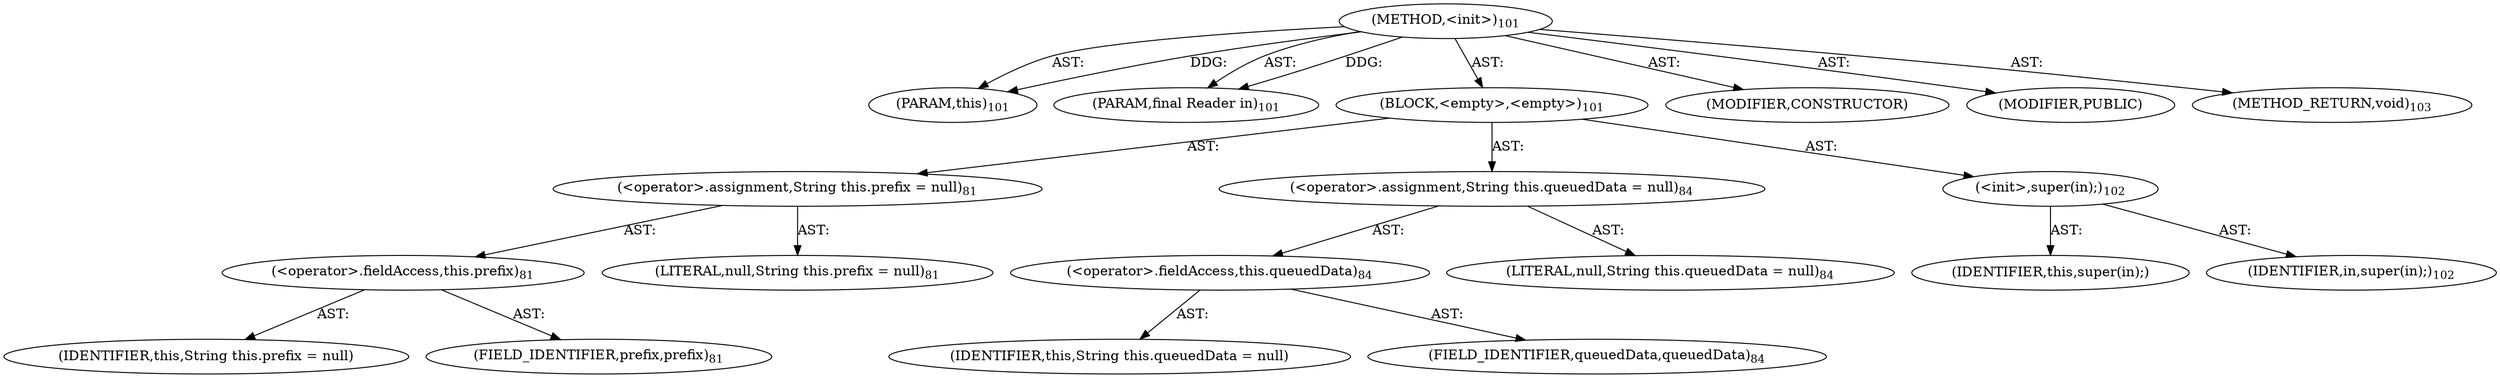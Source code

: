 digraph "&lt;init&gt;" {  
"111669149697" [label = <(METHOD,&lt;init&gt;)<SUB>101</SUB>> ]
"115964116997" [label = <(PARAM,this)<SUB>101</SUB>> ]
"115964116998" [label = <(PARAM,final Reader in)<SUB>101</SUB>> ]
"25769803777" [label = <(BLOCK,&lt;empty&gt;,&lt;empty&gt;)<SUB>101</SUB>> ]
"30064771078" [label = <(&lt;operator&gt;.assignment,String this.prefix = null)<SUB>81</SUB>> ]
"30064771079" [label = <(&lt;operator&gt;.fieldAccess,this.prefix)<SUB>81</SUB>> ]
"68719476749" [label = <(IDENTIFIER,this,String this.prefix = null)> ]
"55834574850" [label = <(FIELD_IDENTIFIER,prefix,prefix)<SUB>81</SUB>> ]
"90194313218" [label = <(LITERAL,null,String this.prefix = null)<SUB>81</SUB>> ]
"30064771080" [label = <(&lt;operator&gt;.assignment,String this.queuedData = null)<SUB>84</SUB>> ]
"30064771081" [label = <(&lt;operator&gt;.fieldAccess,this.queuedData)<SUB>84</SUB>> ]
"68719476750" [label = <(IDENTIFIER,this,String this.queuedData = null)> ]
"55834574851" [label = <(FIELD_IDENTIFIER,queuedData,queuedData)<SUB>84</SUB>> ]
"90194313219" [label = <(LITERAL,null,String this.queuedData = null)<SUB>84</SUB>> ]
"30064771073" [label = <(&lt;init&gt;,super(in);)<SUB>102</SUB>> ]
"68719476745" [label = <(IDENTIFIER,this,super(in);)> ]
"68719476746" [label = <(IDENTIFIER,in,super(in);)<SUB>102</SUB>> ]
"133143986182" [label = <(MODIFIER,CONSTRUCTOR)> ]
"133143986183" [label = <(MODIFIER,PUBLIC)> ]
"128849018881" [label = <(METHOD_RETURN,void)<SUB>103</SUB>> ]
  "111669149697" -> "115964116997"  [ label = "AST: "] 
  "111669149697" -> "115964116998"  [ label = "AST: "] 
  "111669149697" -> "25769803777"  [ label = "AST: "] 
  "111669149697" -> "133143986182"  [ label = "AST: "] 
  "111669149697" -> "133143986183"  [ label = "AST: "] 
  "111669149697" -> "128849018881"  [ label = "AST: "] 
  "25769803777" -> "30064771078"  [ label = "AST: "] 
  "25769803777" -> "30064771080"  [ label = "AST: "] 
  "25769803777" -> "30064771073"  [ label = "AST: "] 
  "30064771078" -> "30064771079"  [ label = "AST: "] 
  "30064771078" -> "90194313218"  [ label = "AST: "] 
  "30064771079" -> "68719476749"  [ label = "AST: "] 
  "30064771079" -> "55834574850"  [ label = "AST: "] 
  "30064771080" -> "30064771081"  [ label = "AST: "] 
  "30064771080" -> "90194313219"  [ label = "AST: "] 
  "30064771081" -> "68719476750"  [ label = "AST: "] 
  "30064771081" -> "55834574851"  [ label = "AST: "] 
  "30064771073" -> "68719476745"  [ label = "AST: "] 
  "30064771073" -> "68719476746"  [ label = "AST: "] 
  "111669149697" -> "115964116997"  [ label = "DDG: "] 
  "111669149697" -> "115964116998"  [ label = "DDG: "] 
}
